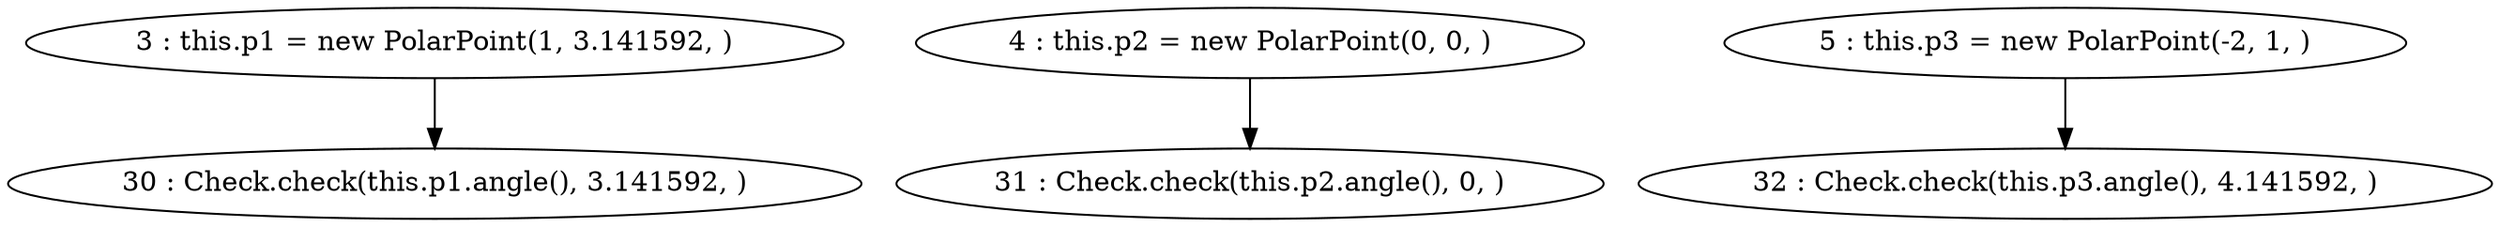digraph G {
"3 : this.p1 = new PolarPoint(1, 3.141592, )"
"3 : this.p1 = new PolarPoint(1, 3.141592, )" -> "30 : Check.check(this.p1.angle(), 3.141592, )"
"4 : this.p2 = new PolarPoint(0, 0, )"
"4 : this.p2 = new PolarPoint(0, 0, )" -> "31 : Check.check(this.p2.angle(), 0, )"
"5 : this.p3 = new PolarPoint(-2, 1, )"
"5 : this.p3 = new PolarPoint(-2, 1, )" -> "32 : Check.check(this.p3.angle(), 4.141592, )"
"30 : Check.check(this.p1.angle(), 3.141592, )"
"31 : Check.check(this.p2.angle(), 0, )"
"32 : Check.check(this.p3.angle(), 4.141592, )"
}